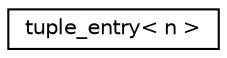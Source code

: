 digraph "Graphical Class Hierarchy"
{
  edge [fontname="Helvetica",fontsize="10",labelfontname="Helvetica",labelfontsize="10"];
  node [fontname="Helvetica",fontsize="10",shape=record];
  rankdir="LR";
  Node1 [label="tuple_entry\< n \>",height=0.2,width=0.4,color="black", fillcolor="white", style="filled",URL="$classtuple__entry.html"];
}
